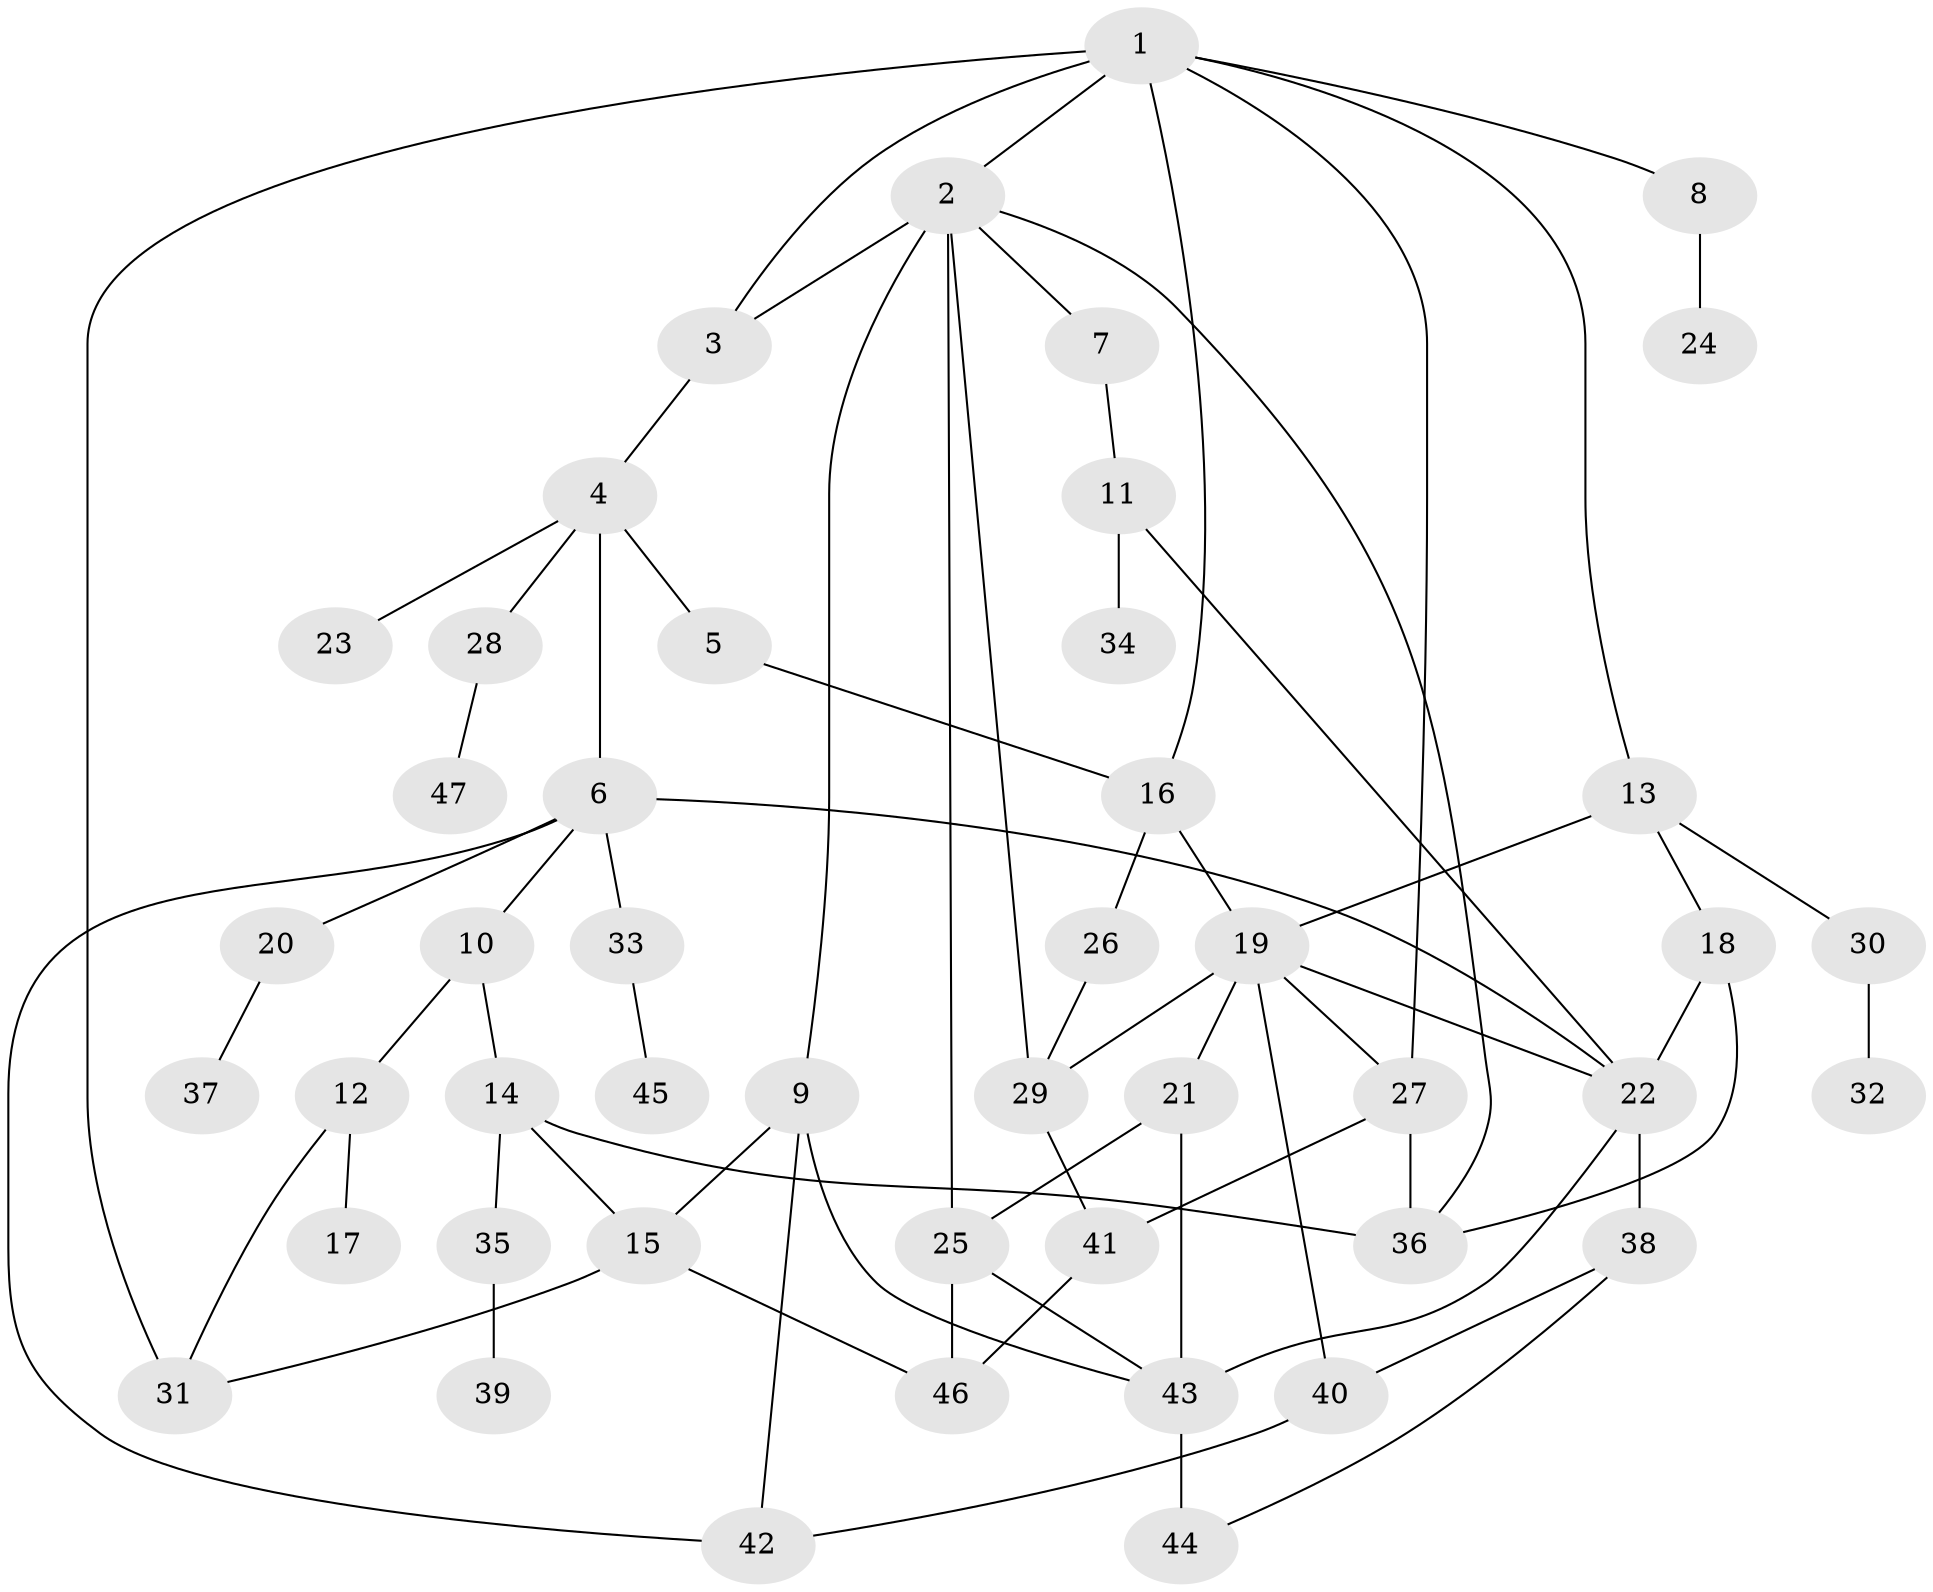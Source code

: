 // original degree distribution, {9: 0.010638297872340425, 3: 0.2127659574468085, 7: 0.02127659574468085, 2: 0.22340425531914893, 6: 0.010638297872340425, 5: 0.06382978723404255, 4: 0.1276595744680851, 1: 0.32978723404255317}
// Generated by graph-tools (version 1.1) at 2025/34/03/09/25 02:34:08]
// undirected, 47 vertices, 72 edges
graph export_dot {
graph [start="1"]
  node [color=gray90,style=filled];
  1;
  2;
  3;
  4;
  5;
  6;
  7;
  8;
  9;
  10;
  11;
  12;
  13;
  14;
  15;
  16;
  17;
  18;
  19;
  20;
  21;
  22;
  23;
  24;
  25;
  26;
  27;
  28;
  29;
  30;
  31;
  32;
  33;
  34;
  35;
  36;
  37;
  38;
  39;
  40;
  41;
  42;
  43;
  44;
  45;
  46;
  47;
  1 -- 2 [weight=1.0];
  1 -- 3 [weight=1.0];
  1 -- 8 [weight=1.0];
  1 -- 13 [weight=1.0];
  1 -- 16 [weight=1.0];
  1 -- 27 [weight=1.0];
  1 -- 31 [weight=2.0];
  2 -- 3 [weight=2.0];
  2 -- 7 [weight=1.0];
  2 -- 9 [weight=1.0];
  2 -- 25 [weight=1.0];
  2 -- 29 [weight=1.0];
  2 -- 36 [weight=1.0];
  3 -- 4 [weight=1.0];
  4 -- 5 [weight=1.0];
  4 -- 6 [weight=1.0];
  4 -- 23 [weight=1.0];
  4 -- 28 [weight=1.0];
  5 -- 16 [weight=1.0];
  6 -- 10 [weight=1.0];
  6 -- 20 [weight=1.0];
  6 -- 22 [weight=1.0];
  6 -- 33 [weight=1.0];
  6 -- 42 [weight=1.0];
  7 -- 11 [weight=1.0];
  8 -- 24 [weight=1.0];
  9 -- 15 [weight=1.0];
  9 -- 42 [weight=1.0];
  9 -- 43 [weight=1.0];
  10 -- 12 [weight=2.0];
  10 -- 14 [weight=1.0];
  11 -- 22 [weight=1.0];
  11 -- 34 [weight=1.0];
  12 -- 17 [weight=1.0];
  12 -- 31 [weight=1.0];
  13 -- 18 [weight=1.0];
  13 -- 19 [weight=2.0];
  13 -- 30 [weight=1.0];
  14 -- 15 [weight=1.0];
  14 -- 35 [weight=1.0];
  14 -- 36 [weight=1.0];
  15 -- 31 [weight=1.0];
  15 -- 46 [weight=1.0];
  16 -- 19 [weight=1.0];
  16 -- 26 [weight=1.0];
  18 -- 22 [weight=1.0];
  18 -- 36 [weight=1.0];
  19 -- 21 [weight=4.0];
  19 -- 22 [weight=1.0];
  19 -- 27 [weight=1.0];
  19 -- 29 [weight=1.0];
  19 -- 40 [weight=1.0];
  20 -- 37 [weight=1.0];
  21 -- 25 [weight=1.0];
  21 -- 43 [weight=1.0];
  22 -- 38 [weight=1.0];
  22 -- 43 [weight=1.0];
  25 -- 43 [weight=1.0];
  25 -- 46 [weight=1.0];
  26 -- 29 [weight=1.0];
  27 -- 36 [weight=1.0];
  27 -- 41 [weight=1.0];
  28 -- 47 [weight=1.0];
  29 -- 41 [weight=1.0];
  30 -- 32 [weight=1.0];
  33 -- 45 [weight=1.0];
  35 -- 39 [weight=1.0];
  38 -- 40 [weight=1.0];
  38 -- 44 [weight=1.0];
  40 -- 42 [weight=1.0];
  41 -- 46 [weight=1.0];
  43 -- 44 [weight=2.0];
}
